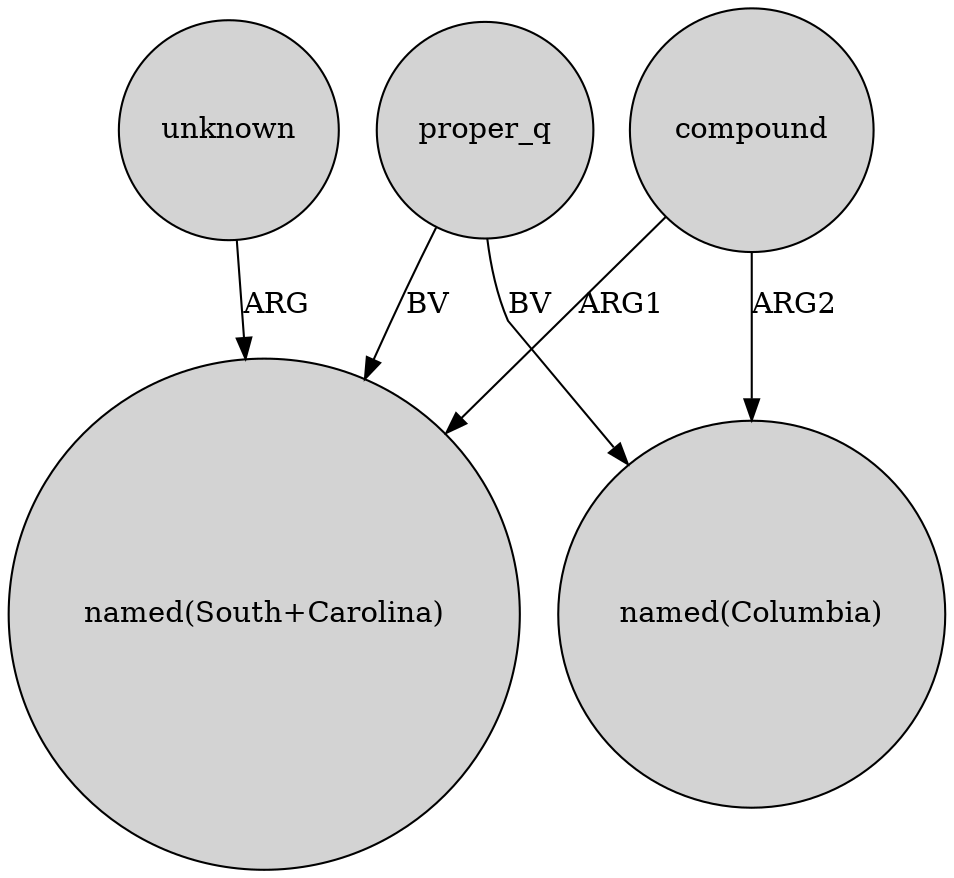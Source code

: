 digraph {
	node [shape=circle style=filled]
	compound -> "named(Columbia)" [label=ARG2]
	unknown -> "named(South+Carolina)" [label=ARG]
	proper_q -> "named(South+Carolina)" [label=BV]
	compound -> "named(South+Carolina)" [label=ARG1]
	proper_q -> "named(Columbia)" [label=BV]
}
